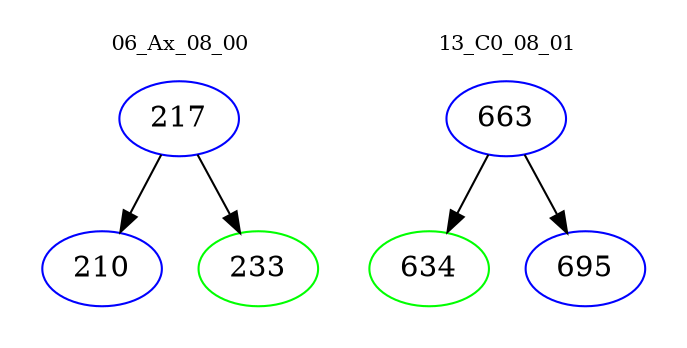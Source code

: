 digraph{
subgraph cluster_0 {
color = white
label = "06_Ax_08_00";
fontsize=10;
T0_217 [label="217", color="blue"]
T0_217 -> T0_210 [color="black"]
T0_210 [label="210", color="blue"]
T0_217 -> T0_233 [color="black"]
T0_233 [label="233", color="green"]
}
subgraph cluster_1 {
color = white
label = "13_C0_08_01";
fontsize=10;
T1_663 [label="663", color="blue"]
T1_663 -> T1_634 [color="black"]
T1_634 [label="634", color="green"]
T1_663 -> T1_695 [color="black"]
T1_695 [label="695", color="blue"]
}
}
